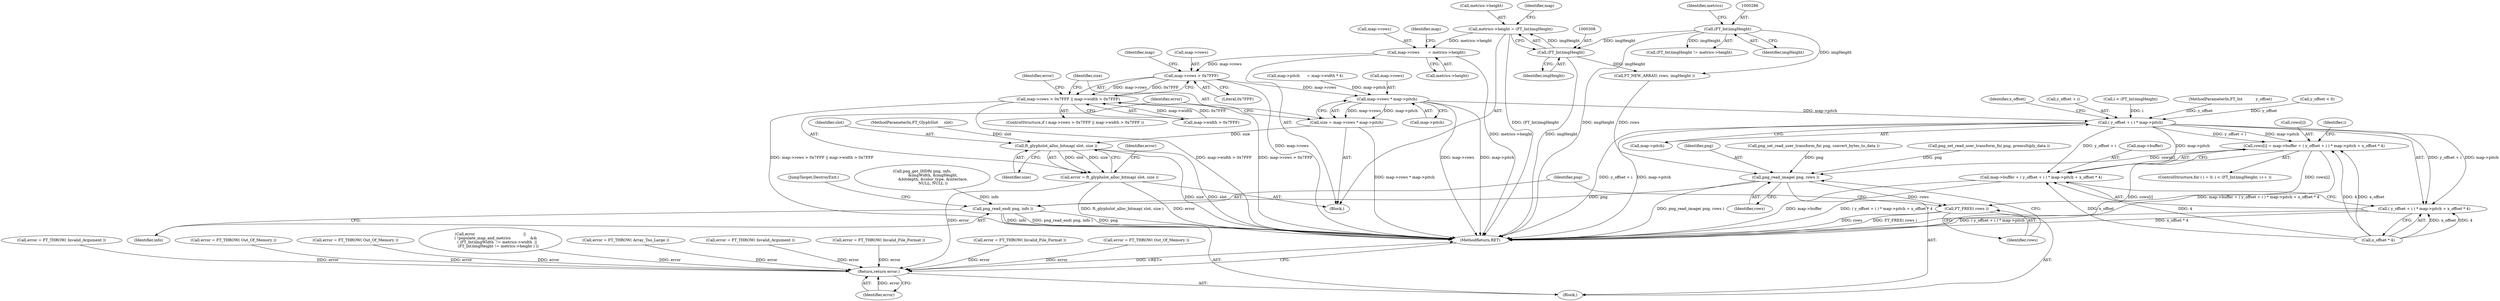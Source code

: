 digraph "0_savannah_b3500af717010137046ec4076d1e1c0641e33727_6@pointer" {
"1000345" [label="(Call,map->rows > 0x7FFF)"];
"1000317" [label="(Call,map->rows       = metrics->height)"];
"1000303" [label="(Call,metrics->height = (FT_Int)imgHeight)"];
"1000307" [label="(Call,(FT_Int)imgHeight)"];
"1000285" [label="(Call,(FT_Int)imgHeight)"];
"1000344" [label="(Call,map->rows > 0x7FFF || map->width > 0x7FFF)"];
"1000363" [label="(Call,map->rows * map->pitch)"];
"1000361" [label="(Call,size = map->rows * map->pitch)"];
"1000372" [label="(Call,ft_glyphslot_alloc_bitmap( slot, size ))"];
"1000370" [label="(Call,error = ft_glyphslot_alloc_bitmap( slot, size ))"];
"1000540" [label="(Return,return error;)"];
"1000511" [label="(Call,( y_offset + i ) * map->pitch)"];
"1000502" [label="(Call,rows[i] = map->buffer + ( y_offset + i ) * map->pitch + x_offset * 4)"];
"1000521" [label="(Call,png_read_image( png, rows ))"];
"1000524" [label="(Call,FT_FREE( rows ))"];
"1000526" [label="(Call,png_read_end( png, info ))"];
"1000506" [label="(Call,map->buffer + ( y_offset + i ) * map->pitch + x_offset * 4)"];
"1000510" [label="(Call,( y_offset + i ) * map->pitch + x_offset * 4)"];
"1000285" [label="(Call,(FT_Int)imgHeight)"];
"1000284" [label="(Call,(FT_Int)imgHeight != metrics->height)"];
"1000304" [label="(Call,metrics->height)"];
"1000110" [label="(MethodParameterIn,FT_GlyphSlot     slot)"];
"1000462" [label="(Call,error = FT_THROW( Invalid_File_Format ))"];
"1000343" [label="(ControlStructure,if ( map->rows > 0x7FFF || map->width > 0x7FFF ))"];
"1000373" [label="(Identifier,slot)"];
"1000522" [label="(Identifier,png)"];
"1000523" [label="(Identifier,rows)"];
"1000227" [label="(Call,error = FT_THROW( Out_Of_Memory ))"];
"1000307" [label="(Call,(FT_Int)imgHeight)"];
"1000112" [label="(MethodParameterIn,FT_Int           y_offset)"];
"1000153" [label="(Call,error = FT_THROW( Invalid_Argument ))"];
"1000518" [label="(Call,x_offset * 4)"];
"1000486" [label="(Call,error = FT_THROW( Out_Of_Memory ))"];
"1000364" [label="(Call,map->rows)"];
"1000344" [label="(Call,map->rows > 0x7FFF || map->width > 0x7FFF)"];
"1000510" [label="(Call,( y_offset + i ) * map->pitch + x_offset * 4)"];
"1000524" [label="(Call,FT_FREE( rows ))"];
"1000352" [label="(Identifier,map)"];
"1000119" [label="(Block,)"];
"1000361" [label="(Call,size = map->rows * map->pitch)"];
"1000349" [label="(Literal,0x7FFF)"];
"1000214" [label="(Call,error = FT_THROW( Out_Of_Memory ))"];
"1000515" [label="(Call,map->pitch)"];
"1000503" [label="(Call,rows[i])"];
"1000542" [label="(MethodReturn,RET)"];
"1000294" [label="(Block,)"];
"1000357" [label="(Identifier,error)"];
"1000374" [label="(Identifier,size)"];
"1000521" [label="(Call,png_read_image( png, rows ))"];
"1000326" [label="(Identifier,map)"];
"1000303" [label="(Call,metrics->height = (FT_Int)imgHeight)"];
"1000289" [label="(Identifier,metrics)"];
"1000527" [label="(Identifier,png)"];
"1000350" [label="(Call,map->width > 0x7FFF)"];
"1000482" [label="(Call,FT_NEW_ARRAY( rows, imgHeight ))"];
"1000540" [label="(Return,return error;)"];
"1000271" [label="(Call,error                                        ||\n         ( !populate_map_and_metrics                &&\n           ( (FT_Int)imgWidth  != metrics->width  ||\n             (FT_Int)imgHeight != metrics->height ) ))"];
"1000345" [label="(Call,map->rows > 0x7FFF)"];
"1000477" [label="(Call,png_set_read_user_transform_fn( png, convert_bytes_to_data ))"];
"1000356" [label="(Call,error = FT_THROW( Array_Too_Large ))"];
"1000525" [label="(Identifier,rows)"];
"1000318" [label="(Call,map->rows)"];
"1000362" [label="(Identifier,size)"];
"1000287" [label="(Identifier,imgHeight)"];
"1000370" [label="(Call,error = ft_glyphslot_alloc_bitmap( slot, size ))"];
"1000363" [label="(Call,map->rows * map->pitch)"];
"1000502" [label="(Call,rows[i] = map->buffer + ( y_offset + i ) * map->pitch + x_offset * 4)"];
"1000433" [label="(Call,png_get_IHDR( png, info,\n                  &imgWidth, &imgHeight,\n                  &bitdepth, &color_type, &interlace,\n                  NULL, NULL ))"];
"1000309" [label="(Identifier,imgHeight)"];
"1000149" [label="(Call,y_offset < 0)"];
"1000507" [label="(Call,map->buffer)"];
"1000321" [label="(Call,metrics->height)"];
"1000519" [label="(Identifier,x_offset)"];
"1000367" [label="(Call,map->pitch)"];
"1000192" [label="(Call,error = FT_THROW( Invalid_Argument ))"];
"1000371" [label="(Identifier,error)"];
"1000528" [label="(Identifier,info)"];
"1000472" [label="(Call,png_set_read_user_transform_fn( png, premultiply_data ))"];
"1000376" [label="(Identifier,error)"];
"1000491" [label="(ControlStructure,for ( i = 0; i < (FT_Int)imgHeight; i++ ))"];
"1000372" [label="(Call,ft_glyphslot_alloc_bitmap( slot, size ))"];
"1000512" [label="(Call,y_offset + i)"];
"1000501" [label="(Identifier,i)"];
"1000511" [label="(Call,( y_offset + i ) * map->pitch)"];
"1000242" [label="(Call,error = FT_THROW( Invalid_File_Format ))"];
"1000506" [label="(Call,map->buffer + ( y_offset + i ) * map->pitch + x_offset * 4)"];
"1000529" [label="(JumpTarget,DestroyExit:)"];
"1000312" [label="(Identifier,map)"];
"1000329" [label="(Call,map->pitch      = map->width * 4)"];
"1000317" [label="(Call,map->rows       = metrics->height)"];
"1000346" [label="(Call,map->rows)"];
"1000541" [label="(Identifier,error)"];
"1000495" [label="(Call,i < (FT_Int)imgHeight)"];
"1000526" [label="(Call,png_read_end( png, info ))"];
"1000345" -> "1000344"  [label="AST: "];
"1000345" -> "1000349"  [label="CFG: "];
"1000346" -> "1000345"  [label="AST: "];
"1000349" -> "1000345"  [label="AST: "];
"1000352" -> "1000345"  [label="CFG: "];
"1000344" -> "1000345"  [label="CFG: "];
"1000345" -> "1000542"  [label="DDG: map->rows"];
"1000345" -> "1000344"  [label="DDG: map->rows"];
"1000345" -> "1000344"  [label="DDG: 0x7FFF"];
"1000317" -> "1000345"  [label="DDG: map->rows"];
"1000345" -> "1000363"  [label="DDG: map->rows"];
"1000317" -> "1000294"  [label="AST: "];
"1000317" -> "1000321"  [label="CFG: "];
"1000318" -> "1000317"  [label="AST: "];
"1000321" -> "1000317"  [label="AST: "];
"1000326" -> "1000317"  [label="CFG: "];
"1000317" -> "1000542"  [label="DDG: metrics->height"];
"1000303" -> "1000317"  [label="DDG: metrics->height"];
"1000303" -> "1000294"  [label="AST: "];
"1000303" -> "1000307"  [label="CFG: "];
"1000304" -> "1000303"  [label="AST: "];
"1000307" -> "1000303"  [label="AST: "];
"1000312" -> "1000303"  [label="CFG: "];
"1000303" -> "1000542"  [label="DDG: (FT_Int)imgHeight"];
"1000307" -> "1000303"  [label="DDG: imgHeight"];
"1000307" -> "1000309"  [label="CFG: "];
"1000308" -> "1000307"  [label="AST: "];
"1000309" -> "1000307"  [label="AST: "];
"1000307" -> "1000542"  [label="DDG: imgHeight"];
"1000285" -> "1000307"  [label="DDG: imgHeight"];
"1000307" -> "1000482"  [label="DDG: imgHeight"];
"1000285" -> "1000284"  [label="AST: "];
"1000285" -> "1000287"  [label="CFG: "];
"1000286" -> "1000285"  [label="AST: "];
"1000287" -> "1000285"  [label="AST: "];
"1000289" -> "1000285"  [label="CFG: "];
"1000285" -> "1000542"  [label="DDG: imgHeight"];
"1000285" -> "1000284"  [label="DDG: imgHeight"];
"1000285" -> "1000482"  [label="DDG: imgHeight"];
"1000344" -> "1000343"  [label="AST: "];
"1000344" -> "1000350"  [label="CFG: "];
"1000350" -> "1000344"  [label="AST: "];
"1000357" -> "1000344"  [label="CFG: "];
"1000362" -> "1000344"  [label="CFG: "];
"1000344" -> "1000542"  [label="DDG: map->rows > 0x7FFF || map->width > 0x7FFF"];
"1000344" -> "1000542"  [label="DDG: map->width > 0x7FFF"];
"1000344" -> "1000542"  [label="DDG: map->rows > 0x7FFF"];
"1000350" -> "1000344"  [label="DDG: map->width"];
"1000350" -> "1000344"  [label="DDG: 0x7FFF"];
"1000363" -> "1000361"  [label="AST: "];
"1000363" -> "1000367"  [label="CFG: "];
"1000364" -> "1000363"  [label="AST: "];
"1000367" -> "1000363"  [label="AST: "];
"1000361" -> "1000363"  [label="CFG: "];
"1000363" -> "1000542"  [label="DDG: map->rows"];
"1000363" -> "1000542"  [label="DDG: map->pitch"];
"1000363" -> "1000361"  [label="DDG: map->rows"];
"1000363" -> "1000361"  [label="DDG: map->pitch"];
"1000329" -> "1000363"  [label="DDG: map->pitch"];
"1000363" -> "1000511"  [label="DDG: map->pitch"];
"1000361" -> "1000294"  [label="AST: "];
"1000362" -> "1000361"  [label="AST: "];
"1000371" -> "1000361"  [label="CFG: "];
"1000361" -> "1000542"  [label="DDG: map->rows * map->pitch"];
"1000361" -> "1000372"  [label="DDG: size"];
"1000372" -> "1000370"  [label="AST: "];
"1000372" -> "1000374"  [label="CFG: "];
"1000373" -> "1000372"  [label="AST: "];
"1000374" -> "1000372"  [label="AST: "];
"1000370" -> "1000372"  [label="CFG: "];
"1000372" -> "1000542"  [label="DDG: slot"];
"1000372" -> "1000542"  [label="DDG: size"];
"1000372" -> "1000370"  [label="DDG: slot"];
"1000372" -> "1000370"  [label="DDG: size"];
"1000110" -> "1000372"  [label="DDG: slot"];
"1000370" -> "1000294"  [label="AST: "];
"1000371" -> "1000370"  [label="AST: "];
"1000376" -> "1000370"  [label="CFG: "];
"1000370" -> "1000542"  [label="DDG: ft_glyphslot_alloc_bitmap( slot, size )"];
"1000370" -> "1000542"  [label="DDG: error"];
"1000370" -> "1000540"  [label="DDG: error"];
"1000540" -> "1000119"  [label="AST: "];
"1000540" -> "1000541"  [label="CFG: "];
"1000541" -> "1000540"  [label="AST: "];
"1000542" -> "1000540"  [label="CFG: "];
"1000540" -> "1000542"  [label="DDG: <RET>"];
"1000541" -> "1000540"  [label="DDG: error"];
"1000356" -> "1000540"  [label="DDG: error"];
"1000227" -> "1000540"  [label="DDG: error"];
"1000462" -> "1000540"  [label="DDG: error"];
"1000153" -> "1000540"  [label="DDG: error"];
"1000192" -> "1000540"  [label="DDG: error"];
"1000214" -> "1000540"  [label="DDG: error"];
"1000271" -> "1000540"  [label="DDG: error"];
"1000486" -> "1000540"  [label="DDG: error"];
"1000242" -> "1000540"  [label="DDG: error"];
"1000511" -> "1000510"  [label="AST: "];
"1000511" -> "1000515"  [label="CFG: "];
"1000512" -> "1000511"  [label="AST: "];
"1000515" -> "1000511"  [label="AST: "];
"1000519" -> "1000511"  [label="CFG: "];
"1000511" -> "1000542"  [label="DDG: map->pitch"];
"1000511" -> "1000542"  [label="DDG: y_offset + i"];
"1000511" -> "1000502"  [label="DDG: y_offset + i"];
"1000511" -> "1000502"  [label="DDG: map->pitch"];
"1000511" -> "1000506"  [label="DDG: y_offset + i"];
"1000511" -> "1000506"  [label="DDG: map->pitch"];
"1000511" -> "1000510"  [label="DDG: y_offset + i"];
"1000511" -> "1000510"  [label="DDG: map->pitch"];
"1000149" -> "1000511"  [label="DDG: y_offset"];
"1000112" -> "1000511"  [label="DDG: y_offset"];
"1000495" -> "1000511"  [label="DDG: i"];
"1000502" -> "1000491"  [label="AST: "];
"1000502" -> "1000506"  [label="CFG: "];
"1000503" -> "1000502"  [label="AST: "];
"1000506" -> "1000502"  [label="AST: "];
"1000501" -> "1000502"  [label="CFG: "];
"1000502" -> "1000542"  [label="DDG: map->buffer + ( y_offset + i ) * map->pitch + x_offset * 4"];
"1000502" -> "1000542"  [label="DDG: rows[i]"];
"1000518" -> "1000502"  [label="DDG: x_offset"];
"1000518" -> "1000502"  [label="DDG: 4"];
"1000502" -> "1000521"  [label="DDG: rows[i]"];
"1000502" -> "1000524"  [label="DDG: rows[i]"];
"1000521" -> "1000119"  [label="AST: "];
"1000521" -> "1000523"  [label="CFG: "];
"1000522" -> "1000521"  [label="AST: "];
"1000523" -> "1000521"  [label="AST: "];
"1000525" -> "1000521"  [label="CFG: "];
"1000521" -> "1000542"  [label="DDG: png_read_image( png, rows )"];
"1000472" -> "1000521"  [label="DDG: png"];
"1000477" -> "1000521"  [label="DDG: png"];
"1000482" -> "1000521"  [label="DDG: rows"];
"1000521" -> "1000524"  [label="DDG: rows"];
"1000521" -> "1000526"  [label="DDG: png"];
"1000524" -> "1000119"  [label="AST: "];
"1000524" -> "1000525"  [label="CFG: "];
"1000525" -> "1000524"  [label="AST: "];
"1000527" -> "1000524"  [label="CFG: "];
"1000524" -> "1000542"  [label="DDG: rows"];
"1000524" -> "1000542"  [label="DDG: FT_FREE( rows )"];
"1000526" -> "1000119"  [label="AST: "];
"1000526" -> "1000528"  [label="CFG: "];
"1000527" -> "1000526"  [label="AST: "];
"1000528" -> "1000526"  [label="AST: "];
"1000529" -> "1000526"  [label="CFG: "];
"1000526" -> "1000542"  [label="DDG: info"];
"1000526" -> "1000542"  [label="DDG: png_read_end( png, info )"];
"1000526" -> "1000542"  [label="DDG: png"];
"1000433" -> "1000526"  [label="DDG: info"];
"1000506" -> "1000510"  [label="CFG: "];
"1000507" -> "1000506"  [label="AST: "];
"1000510" -> "1000506"  [label="AST: "];
"1000506" -> "1000542"  [label="DDG: map->buffer"];
"1000506" -> "1000542"  [label="DDG: ( y_offset + i ) * map->pitch + x_offset * 4"];
"1000518" -> "1000506"  [label="DDG: x_offset"];
"1000518" -> "1000506"  [label="DDG: 4"];
"1000510" -> "1000518"  [label="CFG: "];
"1000518" -> "1000510"  [label="AST: "];
"1000510" -> "1000542"  [label="DDG: ( y_offset + i ) * map->pitch"];
"1000510" -> "1000542"  [label="DDG: x_offset * 4"];
"1000518" -> "1000510"  [label="DDG: x_offset"];
"1000518" -> "1000510"  [label="DDG: 4"];
}

